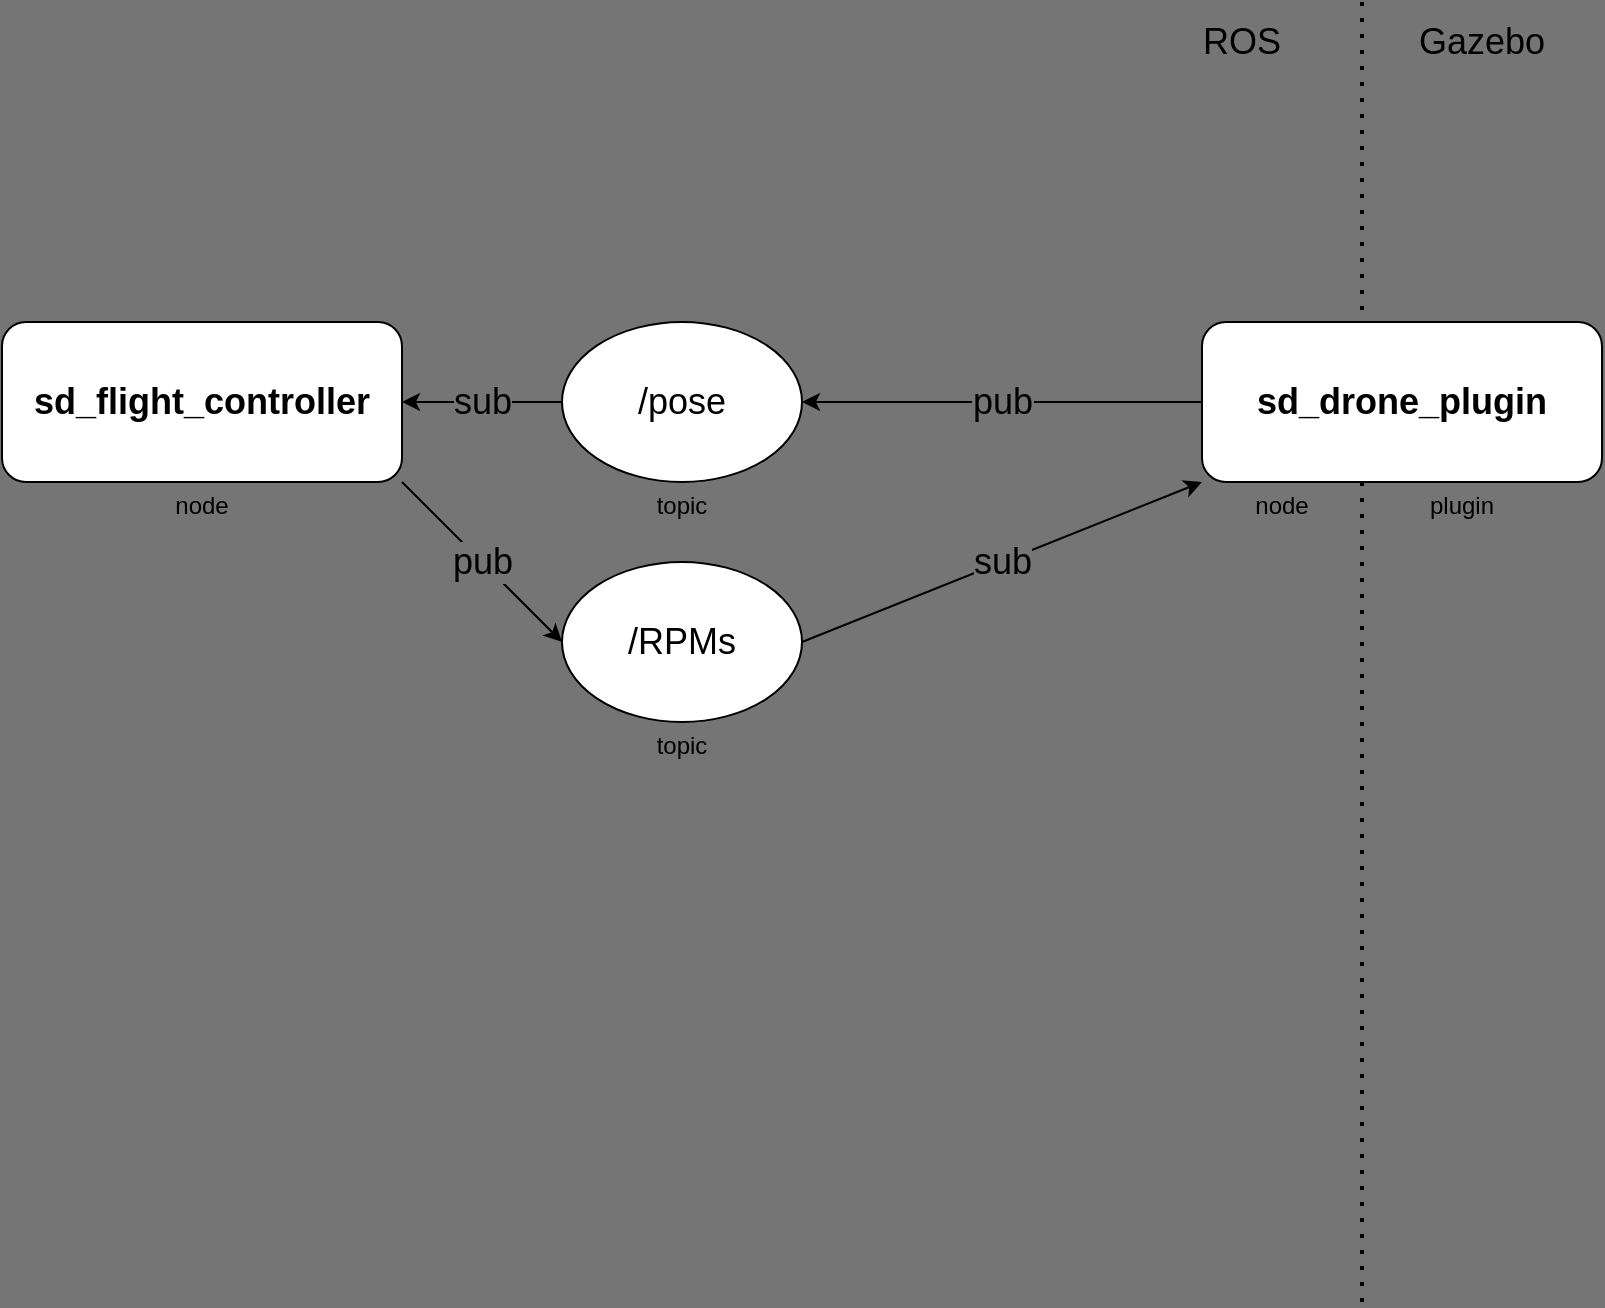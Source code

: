 <mxfile>
    <diagram id="hYvHsm7MbWkhPp0KK5MO" name="Page-1">
        <mxGraphModel dx="1107" dy="798" grid="1" gridSize="10" guides="1" tooltips="1" connect="1" arrows="1" fold="1" page="1" pageScale="1" pageWidth="1920" pageHeight="1200" background="#757575" math="0" shadow="0">
            <root>
                <mxCell id="0"/>
                <mxCell id="1" parent="0"/>
                <mxCell id="9" value="pub" style="edgeStyle=none;html=1;entryX=1;entryY=0.5;entryDx=0;entryDy=0;fontSize=18;labelBackgroundColor=#757575;" parent="1" source="2" target="8" edge="1">
                    <mxGeometry relative="1" as="geometry"/>
                </mxCell>
                <mxCell id="4" value="Gazebo" style="text;html=1;strokeColor=none;fillColor=none;align=center;verticalAlign=middle;whiteSpace=wrap;rounded=0;fontSize=18;" parent="1" vertex="1">
                    <mxGeometry x="720" y="40" width="120" height="40" as="geometry"/>
                </mxCell>
                <mxCell id="6" value="ROS" style="text;html=1;strokeColor=none;fillColor=none;align=center;verticalAlign=middle;whiteSpace=wrap;rounded=0;fontSize=18;" parent="1" vertex="1">
                    <mxGeometry x="600" y="40" width="120" height="40" as="geometry"/>
                </mxCell>
                <mxCell id="15" value="sub" style="edgeStyle=none;html=1;entryX=1;entryY=0.5;entryDx=0;entryDy=0;fontSize=18;labelBackgroundColor=#757575;" parent="1" source="8" target="14" edge="1">
                    <mxGeometry relative="1" as="geometry"/>
                </mxCell>
                <mxCell id="8" value="/pose" style="ellipse;whiteSpace=wrap;html=1;fontSize=18;" parent="1" vertex="1">
                    <mxGeometry x="320" y="200" width="120" height="80" as="geometry"/>
                </mxCell>
                <mxCell id="12" value="sub" style="edgeStyle=none;html=1;exitX=1;exitY=0.5;exitDx=0;exitDy=0;entryX=0;entryY=1;entryDx=0;entryDy=0;fontSize=18;labelBackgroundColor=#757575;" parent="1" source="10" target="2" edge="1">
                    <mxGeometry relative="1" as="geometry"/>
                </mxCell>
                <mxCell id="10" value="/RPMs" style="ellipse;whiteSpace=wrap;html=1;fontSize=18;" parent="1" vertex="1">
                    <mxGeometry x="320" y="320" width="120" height="80" as="geometry"/>
                </mxCell>
                <mxCell id="16" value="pub" style="edgeStyle=none;html=1;exitX=1;exitY=1;exitDx=0;exitDy=0;entryX=0;entryY=0.5;entryDx=0;entryDy=0;fontSize=18;labelBackgroundColor=#757575;" parent="1" source="14" target="10" edge="1">
                    <mxGeometry relative="1" as="geometry"/>
                </mxCell>
                <mxCell id="14" value="&lt;font style=&quot;font-size: 18px&quot;&gt;&lt;b&gt;sd_flight_controller&lt;/b&gt;&lt;/font&gt;" style="rounded=1;whiteSpace=wrap;html=1;glass=0;shadow=0;sketch=0;" parent="1" vertex="1">
                    <mxGeometry x="40" y="200" width="200" height="80" as="geometry"/>
                </mxCell>
                <mxCell id="18" value="" style="endArrow=none;dashed=1;html=1;dashPattern=1 3;strokeWidth=2;fontSize=18;" parent="1" edge="1">
                    <mxGeometry width="50" height="50" relative="1" as="geometry">
                        <mxPoint x="720" y="690" as="sourcePoint"/>
                        <mxPoint x="720" y="40" as="targetPoint"/>
                    </mxGeometry>
                </mxCell>
                <mxCell id="19" value="&lt;font style=&quot;font-size: 12px&quot;&gt;node&lt;/font&gt;" style="text;html=1;strokeColor=none;fillColor=none;align=center;verticalAlign=middle;whiteSpace=wrap;rounded=0;fontSize=18;" parent="1" vertex="1">
                    <mxGeometry x="650" y="280" width="60" height="20" as="geometry"/>
                </mxCell>
                <mxCell id="20" value="&lt;font style=&quot;font-size: 12px&quot;&gt;plugin&lt;/font&gt;" style="text;html=1;strokeColor=none;fillColor=none;align=center;verticalAlign=middle;whiteSpace=wrap;rounded=0;fontSize=18;" parent="1" vertex="1">
                    <mxGeometry x="740" y="280" width="60" height="20" as="geometry"/>
                </mxCell>
                <mxCell id="21" value="&lt;font style=&quot;font-size: 12px&quot;&gt;topic&lt;/font&gt;" style="text;html=1;strokeColor=none;fillColor=none;align=center;verticalAlign=middle;whiteSpace=wrap;rounded=0;fontSize=18;" parent="1" vertex="1">
                    <mxGeometry x="350" y="400" width="60" height="20" as="geometry"/>
                </mxCell>
                <mxCell id="22" value="&lt;font style=&quot;font-size: 12px&quot;&gt;topic&lt;/font&gt;" style="text;html=1;strokeColor=none;fillColor=none;align=center;verticalAlign=middle;whiteSpace=wrap;rounded=0;fontSize=18;" parent="1" vertex="1">
                    <mxGeometry x="350" y="280" width="60" height="20" as="geometry"/>
                </mxCell>
                <mxCell id="23" value="&lt;font style=&quot;font-size: 12px&quot;&gt;node&lt;/font&gt;" style="text;html=1;strokeColor=none;fillColor=none;align=center;verticalAlign=middle;whiteSpace=wrap;rounded=0;fontSize=18;" parent="1" vertex="1">
                    <mxGeometry x="110" y="280" width="60" height="20" as="geometry"/>
                </mxCell>
                <mxCell id="2" value="&lt;font style=&quot;font-size: 18px&quot;&gt;&lt;b&gt;sd_drone_plugin&lt;/b&gt;&lt;/font&gt;" style="rounded=1;whiteSpace=wrap;html=1;absoluteArcSize=0;noLabel=0;portConstraintRotation=0;autosize=0;fixDash=0;dropTarget=0;collapsible=0;gradientColor=none;glass=0;shadow=0;sketch=0;" parent="1" vertex="1">
                    <mxGeometry x="640" y="200" width="200" height="80" as="geometry"/>
                </mxCell>
            </root>
        </mxGraphModel>
    </diagram>
</mxfile>
